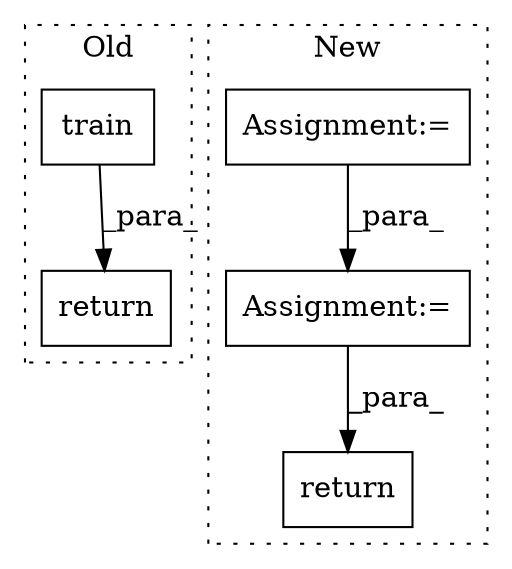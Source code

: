 digraph G {
subgraph cluster0 {
1 [label="train" a="32" s="3226,3246" l="6,1" shape="box"];
5 [label="return" a="41" s="3253" l="12" shape="box"];
label = "Old";
style="dotted";
}
subgraph cluster1 {
2 [label="return" a="41" s="3825" l="12" shape="box"];
3 [label="Assignment:=" a="7" s="2969" l="6" shape="box"];
4 [label="Assignment:=" a="7" s="3041" l="1" shape="box"];
label = "New";
style="dotted";
}
1 -> 5 [label="_para_"];
3 -> 4 [label="_para_"];
4 -> 2 [label="_para_"];
}